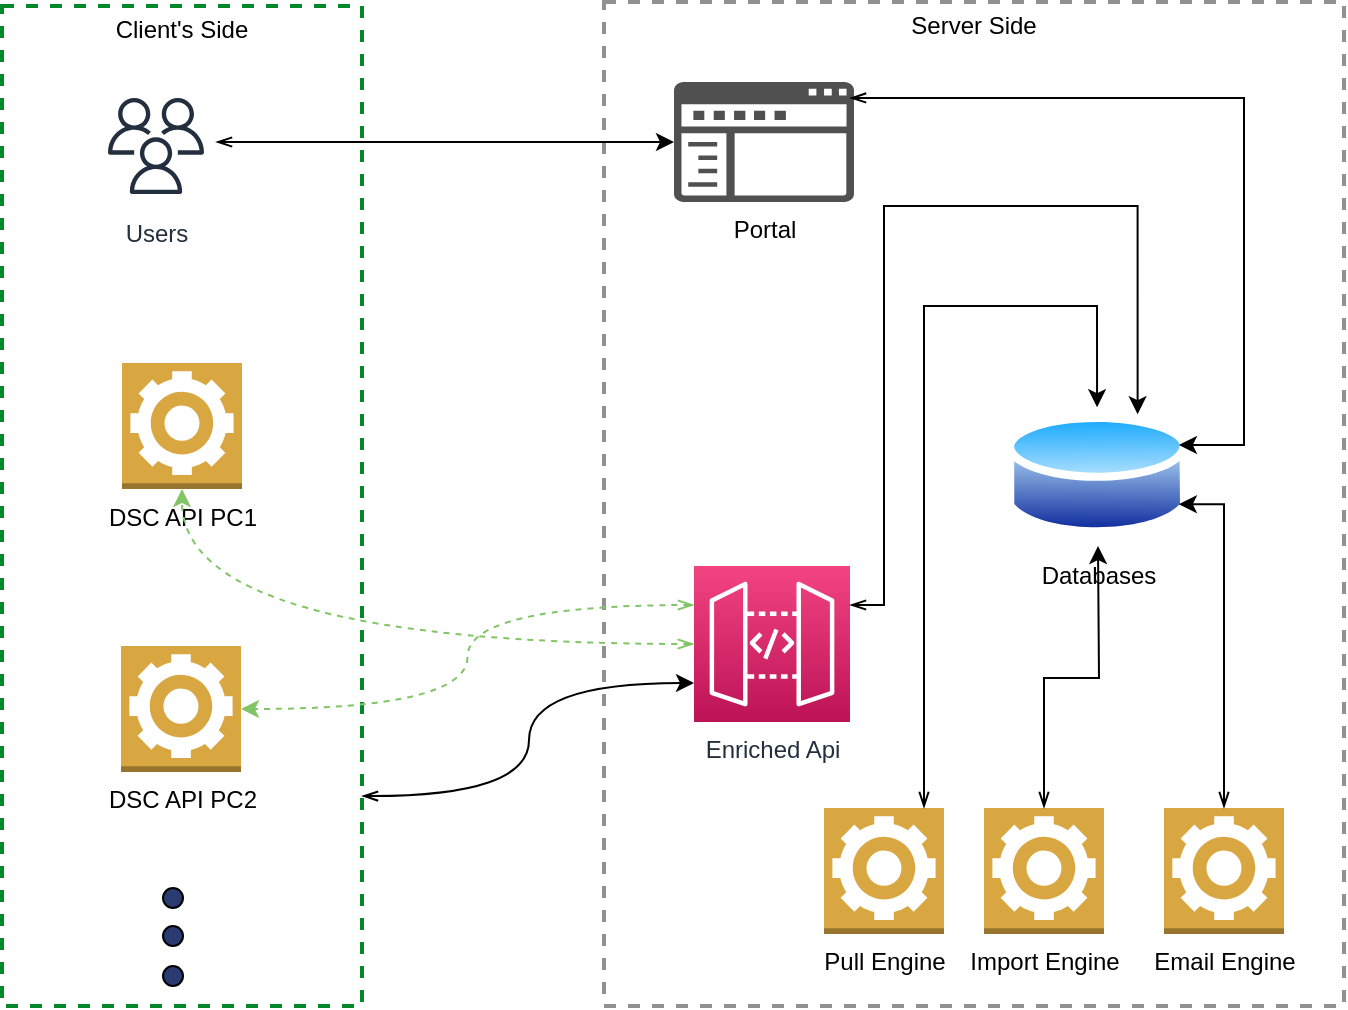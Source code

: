 <mxfile version="20.8.20" type="github">
  <diagram id="_KsFbbM1c4Vf_MlxP51w" name="Page-1">
    <mxGraphModel dx="880" dy="484" grid="1" gridSize="10" guides="1" tooltips="1" connect="1" arrows="1" fold="1" page="1" pageScale="1" pageWidth="850" pageHeight="1100" math="0" shadow="0">
      <root>
        <mxCell id="0" />
        <mxCell id="1" parent="0" />
        <mxCell id="yMU-ZAaQUFapcs6r5aY3-1" value="Client&#39;s Side" style="fontStyle=0;verticalAlign=top;align=center;spacingTop=-2;fillColor=none;rounded=0;whiteSpace=wrap;html=1;strokeColor=#00882B;strokeWidth=2;dashed=1;container=1;collapsible=0;expand=0;recursiveResize=0;" parent="1" vertex="1">
          <mxGeometry x="109" y="40" width="180" height="500" as="geometry" />
        </mxCell>
        <mxCell id="yMU-ZAaQUFapcs6r5aY3-2" value="Users" style="outlineConnect=0;fontColor=#232F3E;gradientColor=none;strokeColor=#232F3E;fillColor=#ffffff;dashed=0;verticalLabelPosition=bottom;verticalAlign=top;align=center;html=1;fontSize=12;fontStyle=0;aspect=fixed;shape=mxgraph.aws4.resourceIcon;resIcon=mxgraph.aws4.users;" parent="yMU-ZAaQUFapcs6r5aY3-1" vertex="1">
          <mxGeometry x="47" y="40" width="60" height="60" as="geometry" />
        </mxCell>
        <mxCell id="yMU-ZAaQUFapcs6r5aY3-3" value="Server Side" style="fontStyle=0;verticalAlign=top;align=center;spacingTop=-2;fillColor=none;rounded=0;whiteSpace=wrap;html=1;strokeColor=#919191;strokeWidth=2;dashed=1;container=1;collapsible=0;expand=0;recursiveResize=0;" parent="1" vertex="1">
          <mxGeometry x="410" y="38" width="370" height="502" as="geometry" />
        </mxCell>
        <mxCell id="yMU-ZAaQUFapcs6r5aY3-5" value="Portal" style="pointerEvents=1;shadow=0;dashed=0;html=1;strokeColor=none;labelPosition=center;verticalLabelPosition=bottom;verticalAlign=top;align=center;fillColor=#505050;shape=mxgraph.mscae.intune.company_portal" parent="yMU-ZAaQUFapcs6r5aY3-3" vertex="1">
          <mxGeometry x="35" y="40" width="90" height="60" as="geometry" />
        </mxCell>
        <mxCell id="yMU-ZAaQUFapcs6r5aY3-7" value="Enriched Api" style="points=[[0,0,0],[0.25,0,0],[0.5,0,0],[0.75,0,0],[1,0,0],[0,1,0],[0.25,1,0],[0.5,1,0],[0.75,1,0],[1,1,0],[0,0.25,0],[0,0.5,0],[0,0.75,0],[1,0.25,0],[1,0.5,0],[1,0.75,0]];outlineConnect=0;fontColor=#232F3E;gradientColor=#F34482;gradientDirection=north;fillColor=#BC1356;strokeColor=#ffffff;dashed=0;verticalLabelPosition=bottom;verticalAlign=top;align=center;html=1;fontSize=12;fontStyle=0;aspect=fixed;shape=mxgraph.aws4.resourceIcon;resIcon=mxgraph.aws4.api_gateway;" parent="yMU-ZAaQUFapcs6r5aY3-3" vertex="1">
          <mxGeometry x="45" y="282" width="78" height="78" as="geometry" />
        </mxCell>
        <mxCell id="yMU-ZAaQUFapcs6r5aY3-9" value="Import Engine" style="outlineConnect=0;dashed=0;verticalLabelPosition=bottom;verticalAlign=top;align=center;html=1;shape=mxgraph.aws3.worker;fillColor=#D9A741;gradientColor=none;labelBackgroundColor=none;fontColor=#000000;" parent="yMU-ZAaQUFapcs6r5aY3-3" vertex="1">
          <mxGeometry x="190" y="403" width="60" height="63" as="geometry" />
        </mxCell>
        <mxCell id="yMU-ZAaQUFapcs6r5aY3-50" style="edgeStyle=orthogonalEdgeStyle;rounded=0;orthogonalLoop=1;jettySize=auto;html=1;startArrow=openThin;startFill=0;exitX=0.5;exitY=0;exitDx=0;exitDy=0;exitPerimeter=0;" parent="yMU-ZAaQUFapcs6r5aY3-3" source="yMU-ZAaQUFapcs6r5aY3-9" edge="1">
          <mxGeometry relative="1" as="geometry">
            <mxPoint x="247" y="272" as="targetPoint" />
            <Array as="points" />
          </mxGeometry>
        </mxCell>
        <mxCell id="yMU-ZAaQUFapcs6r5aY3-11" value="Email Engine" style="outlineConnect=0;dashed=0;verticalLabelPosition=bottom;verticalAlign=top;align=center;html=1;shape=mxgraph.aws3.worker;fillColor=#D9A741;gradientColor=none;" parent="yMU-ZAaQUFapcs6r5aY3-3" vertex="1">
          <mxGeometry x="280" y="403" width="60" height="63" as="geometry" />
        </mxCell>
        <mxCell id="yMU-ZAaQUFapcs6r5aY3-54" style="edgeStyle=orthogonalEdgeStyle;rounded=0;orthogonalLoop=1;jettySize=auto;html=1;startArrow=openThin;startFill=0;entryX=0.75;entryY=0;entryDx=0;entryDy=0;exitX=1;exitY=0.25;exitDx=0;exitDy=0;exitPerimeter=0;" parent="yMU-ZAaQUFapcs6r5aY3-3" source="yMU-ZAaQUFapcs6r5aY3-7" target="x4FNr3anz5mZ0z94SjzF-1" edge="1">
          <mxGeometry relative="1" as="geometry">
            <mxPoint x="480" y="280" as="targetPoint" />
            <Array as="points">
              <mxPoint x="140" y="302" />
              <mxPoint x="140" y="102" />
              <mxPoint x="267" y="102" />
            </Array>
          </mxGeometry>
        </mxCell>
        <mxCell id="x4FNr3anz5mZ0z94SjzF-1" value="Databases" style="aspect=fixed;perimeter=ellipsePerimeter;align=center;shadow=0;dashed=0;spacingTop=3;image;image=img/lib/active_directory/database.svg;labelBackgroundColor=none;fontColor=#000000;html=1;" parent="yMU-ZAaQUFapcs6r5aY3-3" vertex="1">
          <mxGeometry x="201" y="202.6" width="91.08" height="67.4" as="geometry" />
        </mxCell>
        <mxCell id="x4FNr3anz5mZ0z94SjzF-3" value="Pull Engine" style="outlineConnect=0;dashed=0;verticalLabelPosition=bottom;verticalAlign=top;align=center;html=1;shape=mxgraph.aws3.worker;fillColor=#D9A741;gradientColor=none;labelBackgroundColor=none;fontColor=#000000;" parent="yMU-ZAaQUFapcs6r5aY3-3" vertex="1">
          <mxGeometry x="110" y="403" width="60" height="63" as="geometry" />
        </mxCell>
        <mxCell id="x4FNr3anz5mZ0z94SjzF-5" style="edgeStyle=orthogonalEdgeStyle;rounded=0;orthogonalLoop=1;jettySize=auto;html=1;exitX=0.5;exitY=0;exitDx=0;exitDy=0;exitPerimeter=0;startArrow=openThin;startFill=0;entryX=1;entryY=0.75;entryDx=0;entryDy=0;" parent="yMU-ZAaQUFapcs6r5aY3-3" source="yMU-ZAaQUFapcs6r5aY3-11" target="x4FNr3anz5mZ0z94SjzF-1" edge="1">
          <mxGeometry relative="1" as="geometry">
            <mxPoint x="450.0" y="294.8" as="targetPoint" />
            <Array as="points">
              <mxPoint x="310" y="251" />
            </Array>
            <mxPoint x="340" y="250" as="sourcePoint" />
          </mxGeometry>
        </mxCell>
        <mxCell id="x4FNr3anz5mZ0z94SjzF-6" style="edgeStyle=orthogonalEdgeStyle;rounded=0;orthogonalLoop=1;jettySize=auto;html=1;startArrow=openThin;startFill=0;entryX=0.5;entryY=0;entryDx=0;entryDy=0;" parent="yMU-ZAaQUFapcs6r5aY3-3" source="x4FNr3anz5mZ0z94SjzF-3" target="x4FNr3anz5mZ0z94SjzF-1" edge="1">
          <mxGeometry relative="1" as="geometry">
            <mxPoint x="450.0" y="123.0" as="targetPoint" />
            <Array as="points">
              <mxPoint x="160" y="152" />
              <mxPoint x="247" y="152" />
            </Array>
            <mxPoint x="340" y="78.2" as="sourcePoint" />
          </mxGeometry>
        </mxCell>
        <mxCell id="x4FNr3anz5mZ0z94SjzF-15" style="edgeStyle=orthogonalEdgeStyle;rounded=0;orthogonalLoop=1;jettySize=auto;html=1;startArrow=openThin;startFill=0;entryX=1;entryY=0.25;entryDx=0;entryDy=0;exitX=0.978;exitY=0.133;exitDx=0;exitDy=0;exitPerimeter=0;" parent="yMU-ZAaQUFapcs6r5aY3-3" source="yMU-ZAaQUFapcs6r5aY3-5" target="x4FNr3anz5mZ0z94SjzF-1" edge="1">
          <mxGeometry relative="1" as="geometry">
            <mxPoint x="120" y="162" as="sourcePoint" />
            <mxPoint x="496.683" y="115.228" as="targetPoint" />
            <Array as="points">
              <mxPoint x="320" y="48" />
              <mxPoint x="320" y="222" />
            </Array>
          </mxGeometry>
        </mxCell>
        <mxCell id="yMU-ZAaQUFapcs6r5aY3-68" style="edgeStyle=orthogonalEdgeStyle;curved=1;rounded=0;orthogonalLoop=1;jettySize=auto;html=1;exitX=1;exitY=0.75;exitDx=0;exitDy=0;entryX=0;entryY=0.75;entryDx=0;entryDy=0;entryPerimeter=0;startArrow=openThin;startFill=0;" parent="1" target="yMU-ZAaQUFapcs6r5aY3-7" edge="1">
          <mxGeometry relative="1" as="geometry">
            <mxPoint x="289" y="435" as="sourcePoint" />
          </mxGeometry>
        </mxCell>
        <mxCell id="x4FNr3anz5mZ0z94SjzF-12" style="edgeStyle=orthogonalEdgeStyle;rounded=0;orthogonalLoop=1;jettySize=auto;html=1;startArrow=openThin;startFill=0;entryX=0;entryY=0.5;entryDx=0;entryDy=0;entryPerimeter=0;" parent="1" source="yMU-ZAaQUFapcs6r5aY3-2" target="yMU-ZAaQUFapcs6r5aY3-5" edge="1">
          <mxGeometry relative="1" as="geometry">
            <mxPoint x="217" y="100" as="sourcePoint" />
            <mxPoint x="427" y="87" as="targetPoint" />
            <Array as="points">
              <mxPoint x="320" y="108" />
              <mxPoint x="320" y="108" />
            </Array>
          </mxGeometry>
        </mxCell>
        <mxCell id="yMU-ZAaQUFapcs6r5aY3-16" value="DSC API PC1" style="outlineConnect=0;dashed=0;verticalLabelPosition=bottom;verticalAlign=top;align=center;html=1;shape=mxgraph.aws3.worker;fillColor=#D9A741;gradientColor=none;" parent="1" vertex="1">
          <mxGeometry x="169" y="218.5" width="60" height="63" as="geometry" />
        </mxCell>
        <mxCell id="x4FNr3anz5mZ0z94SjzF-11" style="edgeStyle=orthogonalEdgeStyle;curved=1;rounded=0;orthogonalLoop=1;jettySize=auto;html=1;startArrow=openThin;startFill=0;strokeColor=#82c566;dashed=1;labelBackgroundColor=none;labelBorderColor=default;exitX=0;exitY=0.5;exitDx=0;exitDy=0;exitPerimeter=0;" parent="1" source="yMU-ZAaQUFapcs6r5aY3-7" target="yMU-ZAaQUFapcs6r5aY3-16" edge="1">
          <mxGeometry relative="1" as="geometry">
            <mxPoint x="650" y="568" as="targetPoint" />
            <mxPoint x="699" y="286" as="sourcePoint" />
          </mxGeometry>
        </mxCell>
        <mxCell id="gGzm16cJPKJVqXhb6vVU-2" value="" style="ellipse;whiteSpace=wrap;html=1;aspect=fixed;fillColor=#293b70;" vertex="1" parent="1">
          <mxGeometry x="189.5" y="481" width="10" height="10" as="geometry" />
        </mxCell>
        <mxCell id="gGzm16cJPKJVqXhb6vVU-7" value="" style="ellipse;whiteSpace=wrap;html=1;aspect=fixed;fillColor=#293b70;" vertex="1" parent="1">
          <mxGeometry x="189.5" y="500" width="10" height="10" as="geometry" />
        </mxCell>
        <mxCell id="gGzm16cJPKJVqXhb6vVU-8" value="" style="ellipse;whiteSpace=wrap;html=1;aspect=fixed;fillColor=#293b70;" vertex="1" parent="1">
          <mxGeometry x="189.5" y="520" width="10" height="10" as="geometry" />
        </mxCell>
        <mxCell id="gGzm16cJPKJVqXhb6vVU-9" value="DSC API PC2" style="outlineConnect=0;dashed=0;verticalLabelPosition=bottom;verticalAlign=top;align=center;html=1;shape=mxgraph.aws3.worker;fillColor=#D9A741;gradientColor=none;" vertex="1" parent="1">
          <mxGeometry x="168.5" y="360" width="60" height="63" as="geometry" />
        </mxCell>
        <mxCell id="gGzm16cJPKJVqXhb6vVU-10" style="edgeStyle=orthogonalEdgeStyle;curved=1;rounded=0;orthogonalLoop=1;jettySize=auto;html=1;startArrow=openThin;startFill=0;strokeColor=#82c566;dashed=1;labelBackgroundColor=none;labelBorderColor=default;exitX=0;exitY=0.25;exitDx=0;exitDy=0;exitPerimeter=0;" edge="1" parent="1" source="yMU-ZAaQUFapcs6r5aY3-7" target="gGzm16cJPKJVqXhb6vVU-9">
          <mxGeometry relative="1" as="geometry">
            <mxPoint x="209" y="330" as="targetPoint" />
            <mxPoint x="465" y="407" as="sourcePoint" />
          </mxGeometry>
        </mxCell>
      </root>
    </mxGraphModel>
  </diagram>
</mxfile>
